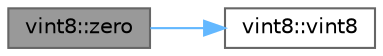 digraph "vint8::zero"
{
 // LATEX_PDF_SIZE
  bgcolor="transparent";
  edge [fontname=Helvetica,fontsize=10,labelfontname=Helvetica,labelfontsize=10];
  node [fontname=Helvetica,fontsize=10,shape=box,height=0.2,width=0.4];
  rankdir="LR";
  Node1 [id="Node000001",label="vint8::zero",height=0.2,width=0.4,color="gray40", fillcolor="grey60", style="filled", fontcolor="black",tooltip="Factory that returns a vector of zeros."];
  Node1 -> Node2 [id="edge1_Node000001_Node000002",color="steelblue1",style="solid",tooltip=" "];
  Node2 [id="Node000002",label="vint8::vint8",height=0.2,width=0.4,color="grey40", fillcolor="white", style="filled",URL="$structvint8.html#ad2b458c4b597d2cd8e61e7f5e9f86161",tooltip="Construct from zero-initialized value."];
}
